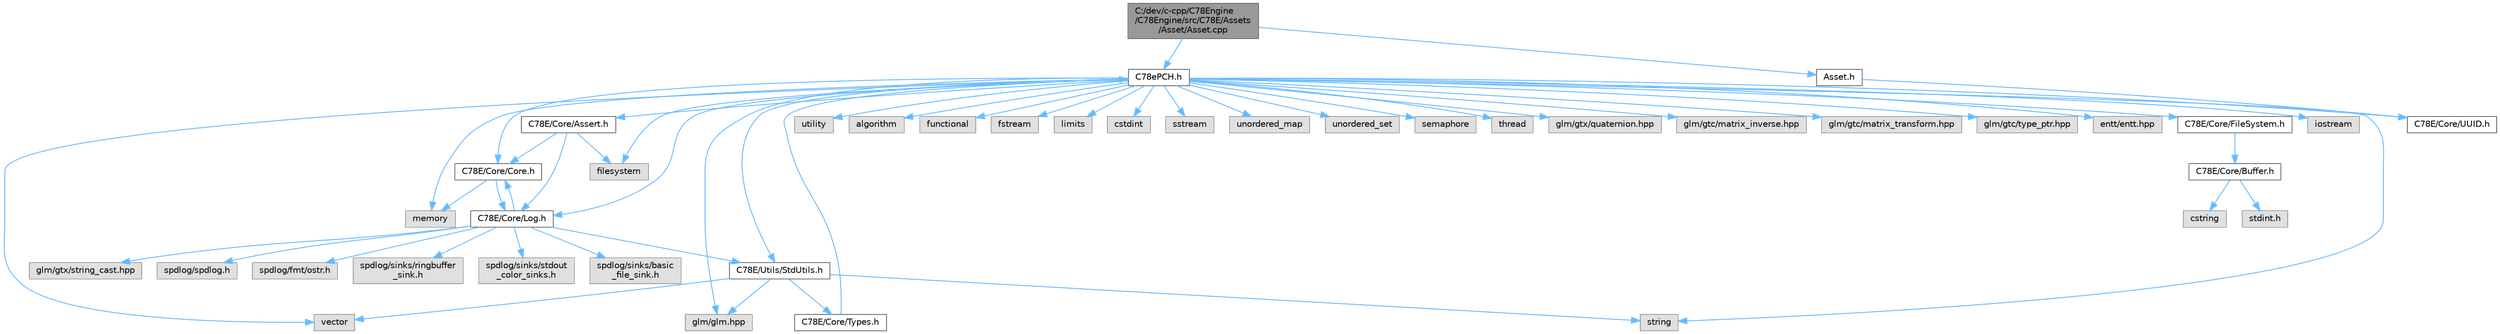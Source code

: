 digraph "C:/dev/c-cpp/C78Engine/C78Engine/src/C78E/Assets/Asset/Asset.cpp"
{
 // LATEX_PDF_SIZE
  bgcolor="transparent";
  edge [fontname=Helvetica,fontsize=10,labelfontname=Helvetica,labelfontsize=10];
  node [fontname=Helvetica,fontsize=10,shape=box,height=0.2,width=0.4];
  Node1 [id="Node000001",label="C:/dev/c-cpp/C78Engine\l/C78Engine/src/C78E/Assets\l/Asset/Asset.cpp",height=0.2,width=0.4,color="gray40", fillcolor="grey60", style="filled", fontcolor="black",tooltip="Implentation of class Asset."];
  Node1 -> Node2 [id="edge53_Node000001_Node000002",color="steelblue1",style="solid",tooltip=" "];
  Node2 [id="Node000002",label="C78ePCH.h",height=0.2,width=0.4,color="grey40", fillcolor="white", style="filled",URL="$d8/da1/_c78e_p_c_h_8h_source.html",tooltip=" "];
  Node2 -> Node3 [id="edge54_Node000002_Node000003",color="steelblue1",style="solid",tooltip=" "];
  Node3 [id="Node000003",label="iostream",height=0.2,width=0.4,color="grey60", fillcolor="#E0E0E0", style="filled",tooltip=" "];
  Node2 -> Node4 [id="edge55_Node000002_Node000004",color="steelblue1",style="solid",tooltip=" "];
  Node4 [id="Node000004",label="memory",height=0.2,width=0.4,color="grey60", fillcolor="#E0E0E0", style="filled",tooltip=" "];
  Node2 -> Node5 [id="edge56_Node000002_Node000005",color="steelblue1",style="solid",tooltip=" "];
  Node5 [id="Node000005",label="utility",height=0.2,width=0.4,color="grey60", fillcolor="#E0E0E0", style="filled",tooltip=" "];
  Node2 -> Node6 [id="edge57_Node000002_Node000006",color="steelblue1",style="solid",tooltip=" "];
  Node6 [id="Node000006",label="algorithm",height=0.2,width=0.4,color="grey60", fillcolor="#E0E0E0", style="filled",tooltip=" "];
  Node2 -> Node7 [id="edge58_Node000002_Node000007",color="steelblue1",style="solid",tooltip=" "];
  Node7 [id="Node000007",label="functional",height=0.2,width=0.4,color="grey60", fillcolor="#E0E0E0", style="filled",tooltip=" "];
  Node2 -> Node8 [id="edge59_Node000002_Node000008",color="steelblue1",style="solid",tooltip=" "];
  Node8 [id="Node000008",label="filesystem",height=0.2,width=0.4,color="grey60", fillcolor="#E0E0E0", style="filled",tooltip=" "];
  Node2 -> Node9 [id="edge60_Node000002_Node000009",color="steelblue1",style="solid",tooltip=" "];
  Node9 [id="Node000009",label="fstream",height=0.2,width=0.4,color="grey60", fillcolor="#E0E0E0", style="filled",tooltip=" "];
  Node2 -> Node10 [id="edge61_Node000002_Node000010",color="steelblue1",style="solid",tooltip=" "];
  Node10 [id="Node000010",label="limits",height=0.2,width=0.4,color="grey60", fillcolor="#E0E0E0", style="filled",tooltip=" "];
  Node2 -> Node11 [id="edge62_Node000002_Node000011",color="steelblue1",style="solid",tooltip=" "];
  Node11 [id="Node000011",label="cstdint",height=0.2,width=0.4,color="grey60", fillcolor="#E0E0E0", style="filled",tooltip=" "];
  Node2 -> Node12 [id="edge63_Node000002_Node000012",color="steelblue1",style="solid",tooltip=" "];
  Node12 [id="Node000012",label="string",height=0.2,width=0.4,color="grey60", fillcolor="#E0E0E0", style="filled",tooltip=" "];
  Node2 -> Node13 [id="edge64_Node000002_Node000013",color="steelblue1",style="solid",tooltip=" "];
  Node13 [id="Node000013",label="sstream",height=0.2,width=0.4,color="grey60", fillcolor="#E0E0E0", style="filled",tooltip=" "];
  Node2 -> Node14 [id="edge65_Node000002_Node000014",color="steelblue1",style="solid",tooltip=" "];
  Node14 [id="Node000014",label="vector",height=0.2,width=0.4,color="grey60", fillcolor="#E0E0E0", style="filled",tooltip=" "];
  Node2 -> Node15 [id="edge66_Node000002_Node000015",color="steelblue1",style="solid",tooltip=" "];
  Node15 [id="Node000015",label="unordered_map",height=0.2,width=0.4,color="grey60", fillcolor="#E0E0E0", style="filled",tooltip=" "];
  Node2 -> Node16 [id="edge67_Node000002_Node000016",color="steelblue1",style="solid",tooltip=" "];
  Node16 [id="Node000016",label="unordered_set",height=0.2,width=0.4,color="grey60", fillcolor="#E0E0E0", style="filled",tooltip=" "];
  Node2 -> Node17 [id="edge68_Node000002_Node000017",color="steelblue1",style="solid",tooltip=" "];
  Node17 [id="Node000017",label="semaphore",height=0.2,width=0.4,color="grey60", fillcolor="#E0E0E0", style="filled",tooltip=" "];
  Node2 -> Node18 [id="edge69_Node000002_Node000018",color="steelblue1",style="solid",tooltip=" "];
  Node18 [id="Node000018",label="thread",height=0.2,width=0.4,color="grey60", fillcolor="#E0E0E0", style="filled",tooltip=" "];
  Node2 -> Node19 [id="edge70_Node000002_Node000019",color="steelblue1",style="solid",tooltip=" "];
  Node19 [id="Node000019",label="glm/glm.hpp",height=0.2,width=0.4,color="grey60", fillcolor="#E0E0E0", style="filled",tooltip=" "];
  Node2 -> Node20 [id="edge71_Node000002_Node000020",color="steelblue1",style="solid",tooltip=" "];
  Node20 [id="Node000020",label="glm/gtx/quaternion.hpp",height=0.2,width=0.4,color="grey60", fillcolor="#E0E0E0", style="filled",tooltip=" "];
  Node2 -> Node21 [id="edge72_Node000002_Node000021",color="steelblue1",style="solid",tooltip=" "];
  Node21 [id="Node000021",label="glm/gtc/matrix_inverse.hpp",height=0.2,width=0.4,color="grey60", fillcolor="#E0E0E0", style="filled",tooltip=" "];
  Node2 -> Node22 [id="edge73_Node000002_Node000022",color="steelblue1",style="solid",tooltip=" "];
  Node22 [id="Node000022",label="glm/gtc/matrix_transform.hpp",height=0.2,width=0.4,color="grey60", fillcolor="#E0E0E0", style="filled",tooltip=" "];
  Node2 -> Node23 [id="edge74_Node000002_Node000023",color="steelblue1",style="solid",tooltip=" "];
  Node23 [id="Node000023",label="glm/gtc/type_ptr.hpp",height=0.2,width=0.4,color="grey60", fillcolor="#E0E0E0", style="filled",tooltip=" "];
  Node2 -> Node24 [id="edge75_Node000002_Node000024",color="steelblue1",style="solid",tooltip=" "];
  Node24 [id="Node000024",label="entt/entt.hpp",height=0.2,width=0.4,color="grey60", fillcolor="#E0E0E0", style="filled",tooltip=" "];
  Node2 -> Node25 [id="edge76_Node000002_Node000025",color="steelblue1",style="solid",tooltip=" "];
  Node25 [id="Node000025",label="C78E/Core/Core.h",height=0.2,width=0.4,color="grey40", fillcolor="white", style="filled",URL="$d4/d09/_core_8h_source.html",tooltip=" "];
  Node25 -> Node4 [id="edge77_Node000025_Node000004",color="steelblue1",style="solid",tooltip=" "];
  Node25 -> Node26 [id="edge78_Node000025_Node000026",color="steelblue1",style="solid",tooltip=" "];
  Node26 [id="Node000026",label="C78E/Core/Log.h",height=0.2,width=0.4,color="grey40", fillcolor="white", style="filled",URL="$da/df4/_log_8h_source.html",tooltip=" "];
  Node26 -> Node25 [id="edge79_Node000026_Node000025",color="steelblue1",style="solid",tooltip=" "];
  Node26 -> Node27 [id="edge80_Node000026_Node000027",color="steelblue1",style="solid",tooltip=" "];
  Node27 [id="Node000027",label="C78E/Utils/StdUtils.h",height=0.2,width=0.4,color="grey40", fillcolor="white", style="filled",URL="$d2/d5f/_std_utils_8h_source.html",tooltip=" "];
  Node27 -> Node28 [id="edge81_Node000027_Node000028",color="steelblue1",style="solid",tooltip=" "];
  Node28 [id="Node000028",label="C78E/Core/Types.h",height=0.2,width=0.4,color="grey40", fillcolor="white", style="filled",URL="$d0/db6/_types_8h_source.html",tooltip=" "];
  Node28 -> Node2 [id="edge82_Node000028_Node000002",color="steelblue1",style="solid",tooltip=" "];
  Node27 -> Node12 [id="edge83_Node000027_Node000012",color="steelblue1",style="solid",tooltip=" "];
  Node27 -> Node14 [id="edge84_Node000027_Node000014",color="steelblue1",style="solid",tooltip=" "];
  Node27 -> Node19 [id="edge85_Node000027_Node000019",color="steelblue1",style="solid",tooltip=" "];
  Node26 -> Node29 [id="edge86_Node000026_Node000029",color="steelblue1",style="solid",tooltip=" "];
  Node29 [id="Node000029",label="glm/gtx/string_cast.hpp",height=0.2,width=0.4,color="grey60", fillcolor="#E0E0E0", style="filled",tooltip=" "];
  Node26 -> Node30 [id="edge87_Node000026_Node000030",color="steelblue1",style="solid",tooltip=" "];
  Node30 [id="Node000030",label="spdlog/spdlog.h",height=0.2,width=0.4,color="grey60", fillcolor="#E0E0E0", style="filled",tooltip=" "];
  Node26 -> Node31 [id="edge88_Node000026_Node000031",color="steelblue1",style="solid",tooltip=" "];
  Node31 [id="Node000031",label="spdlog/fmt/ostr.h",height=0.2,width=0.4,color="grey60", fillcolor="#E0E0E0", style="filled",tooltip=" "];
  Node26 -> Node32 [id="edge89_Node000026_Node000032",color="steelblue1",style="solid",tooltip=" "];
  Node32 [id="Node000032",label="spdlog/sinks/ringbuffer\l_sink.h",height=0.2,width=0.4,color="grey60", fillcolor="#E0E0E0", style="filled",tooltip=" "];
  Node26 -> Node33 [id="edge90_Node000026_Node000033",color="steelblue1",style="solid",tooltip=" "];
  Node33 [id="Node000033",label="spdlog/sinks/stdout\l_color_sinks.h",height=0.2,width=0.4,color="grey60", fillcolor="#E0E0E0", style="filled",tooltip=" "];
  Node26 -> Node34 [id="edge91_Node000026_Node000034",color="steelblue1",style="solid",tooltip=" "];
  Node34 [id="Node000034",label="spdlog/sinks/basic\l_file_sink.h",height=0.2,width=0.4,color="grey60", fillcolor="#E0E0E0", style="filled",tooltip=" "];
  Node2 -> Node35 [id="edge92_Node000002_Node000035",color="steelblue1",style="solid",tooltip=" "];
  Node35 [id="Node000035",label="C78E/Core/Assert.h",height=0.2,width=0.4,color="grey40", fillcolor="white", style="filled",URL="$d0/d64/_assert_8h_source.html",tooltip=" "];
  Node35 -> Node25 [id="edge93_Node000035_Node000025",color="steelblue1",style="solid",tooltip=" "];
  Node35 -> Node26 [id="edge94_Node000035_Node000026",color="steelblue1",style="solid",tooltip=" "];
  Node35 -> Node8 [id="edge95_Node000035_Node000008",color="steelblue1",style="solid",tooltip=" "];
  Node2 -> Node26 [id="edge96_Node000002_Node000026",color="steelblue1",style="solid",tooltip=" "];
  Node2 -> Node36 [id="edge97_Node000002_Node000036",color="steelblue1",style="solid",tooltip=" "];
  Node36 [id="Node000036",label="C78E/Core/UUID.h",height=0.2,width=0.4,color="grey40", fillcolor="white", style="filled",URL="$df/ddd/_u_u_i_d_8h_source.html",tooltip=" "];
  Node2 -> Node37 [id="edge98_Node000002_Node000037",color="steelblue1",style="solid",tooltip=" "];
  Node37 [id="Node000037",label="C78E/Core/FileSystem.h",height=0.2,width=0.4,color="grey40", fillcolor="white", style="filled",URL="$d2/d58/_file_system_8h_source.html",tooltip=" "];
  Node37 -> Node38 [id="edge99_Node000037_Node000038",color="steelblue1",style="solid",tooltip=" "];
  Node38 [id="Node000038",label="C78E/Core/Buffer.h",height=0.2,width=0.4,color="grey40", fillcolor="white", style="filled",URL="$d7/d87/_core_2_buffer_8h_source.html",tooltip=" "];
  Node38 -> Node39 [id="edge100_Node000038_Node000039",color="steelblue1",style="solid",tooltip=" "];
  Node39 [id="Node000039",label="stdint.h",height=0.2,width=0.4,color="grey60", fillcolor="#E0E0E0", style="filled",tooltip=" "];
  Node38 -> Node40 [id="edge101_Node000038_Node000040",color="steelblue1",style="solid",tooltip=" "];
  Node40 [id="Node000040",label="cstring",height=0.2,width=0.4,color="grey60", fillcolor="#E0E0E0", style="filled",tooltip=" "];
  Node2 -> Node27 [id="edge102_Node000002_Node000027",color="steelblue1",style="solid",tooltip=" "];
  Node1 -> Node41 [id="edge103_Node000001_Node000041",color="steelblue1",style="solid",tooltip=" "];
  Node41 [id="Node000041",label="Asset.h",height=0.2,width=0.4,color="grey40", fillcolor="white", style="filled",URL="$de/dbe/_asset_8h.html",tooltip="Definition of class Asset, which represents any arbituary Asset in the Engine."];
  Node41 -> Node36 [id="edge104_Node000041_Node000036",color="steelblue1",style="solid",tooltip=" "];
}
